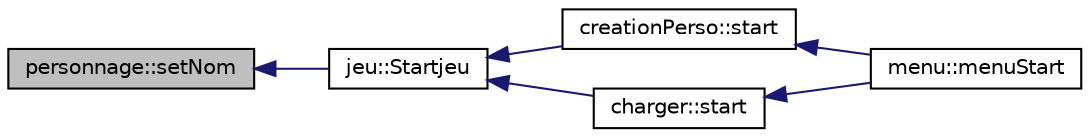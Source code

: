 digraph "personnage::setNom"
{
  edge [fontname="Helvetica",fontsize="10",labelfontname="Helvetica",labelfontsize="10"];
  node [fontname="Helvetica",fontsize="10",shape=record];
  rankdir="LR";
  Node136 [label="personnage::setNom",height=0.2,width=0.4,color="black", fillcolor="grey75", style="filled", fontcolor="black"];
  Node136 -> Node137 [dir="back",color="midnightblue",fontsize="10",style="solid",fontname="Helvetica"];
  Node137 [label="jeu::Startjeu",height=0.2,width=0.4,color="black", fillcolor="white", style="filled",URL="$classjeu.html#aeb59c51913d23e2f449ad04f0de2072b",tooltip="lance la fentre principal de jeu "];
  Node137 -> Node138 [dir="back",color="midnightblue",fontsize="10",style="solid",fontname="Helvetica"];
  Node138 [label="creationPerso::start",height=0.2,width=0.4,color="black", fillcolor="white", style="filled",URL="$classcreation_perso.html#abb820eec1f9ab02fb303926d50751f46",tooltip="lance le questionnaire "];
  Node138 -> Node139 [dir="back",color="midnightblue",fontsize="10",style="solid",fontname="Helvetica"];
  Node139 [label="menu::menuStart",height=0.2,width=0.4,color="black", fillcolor="white", style="filled",URL="$classmenu.html#a0f6aa4e91d4c67fdb426e9d44d9ed177",tooltip="lance le menu "];
  Node137 -> Node140 [dir="back",color="midnightblue",fontsize="10",style="solid",fontname="Helvetica"];
  Node140 [label="charger::start",height=0.2,width=0.4,color="black", fillcolor="white", style="filled",URL="$classcharger.html#a8e98fa0fa752226f1bf578b5d01a6319",tooltip="creer une fenetre et affiche les 3 sauvegardes "];
  Node140 -> Node139 [dir="back",color="midnightblue",fontsize="10",style="solid",fontname="Helvetica"];
}
